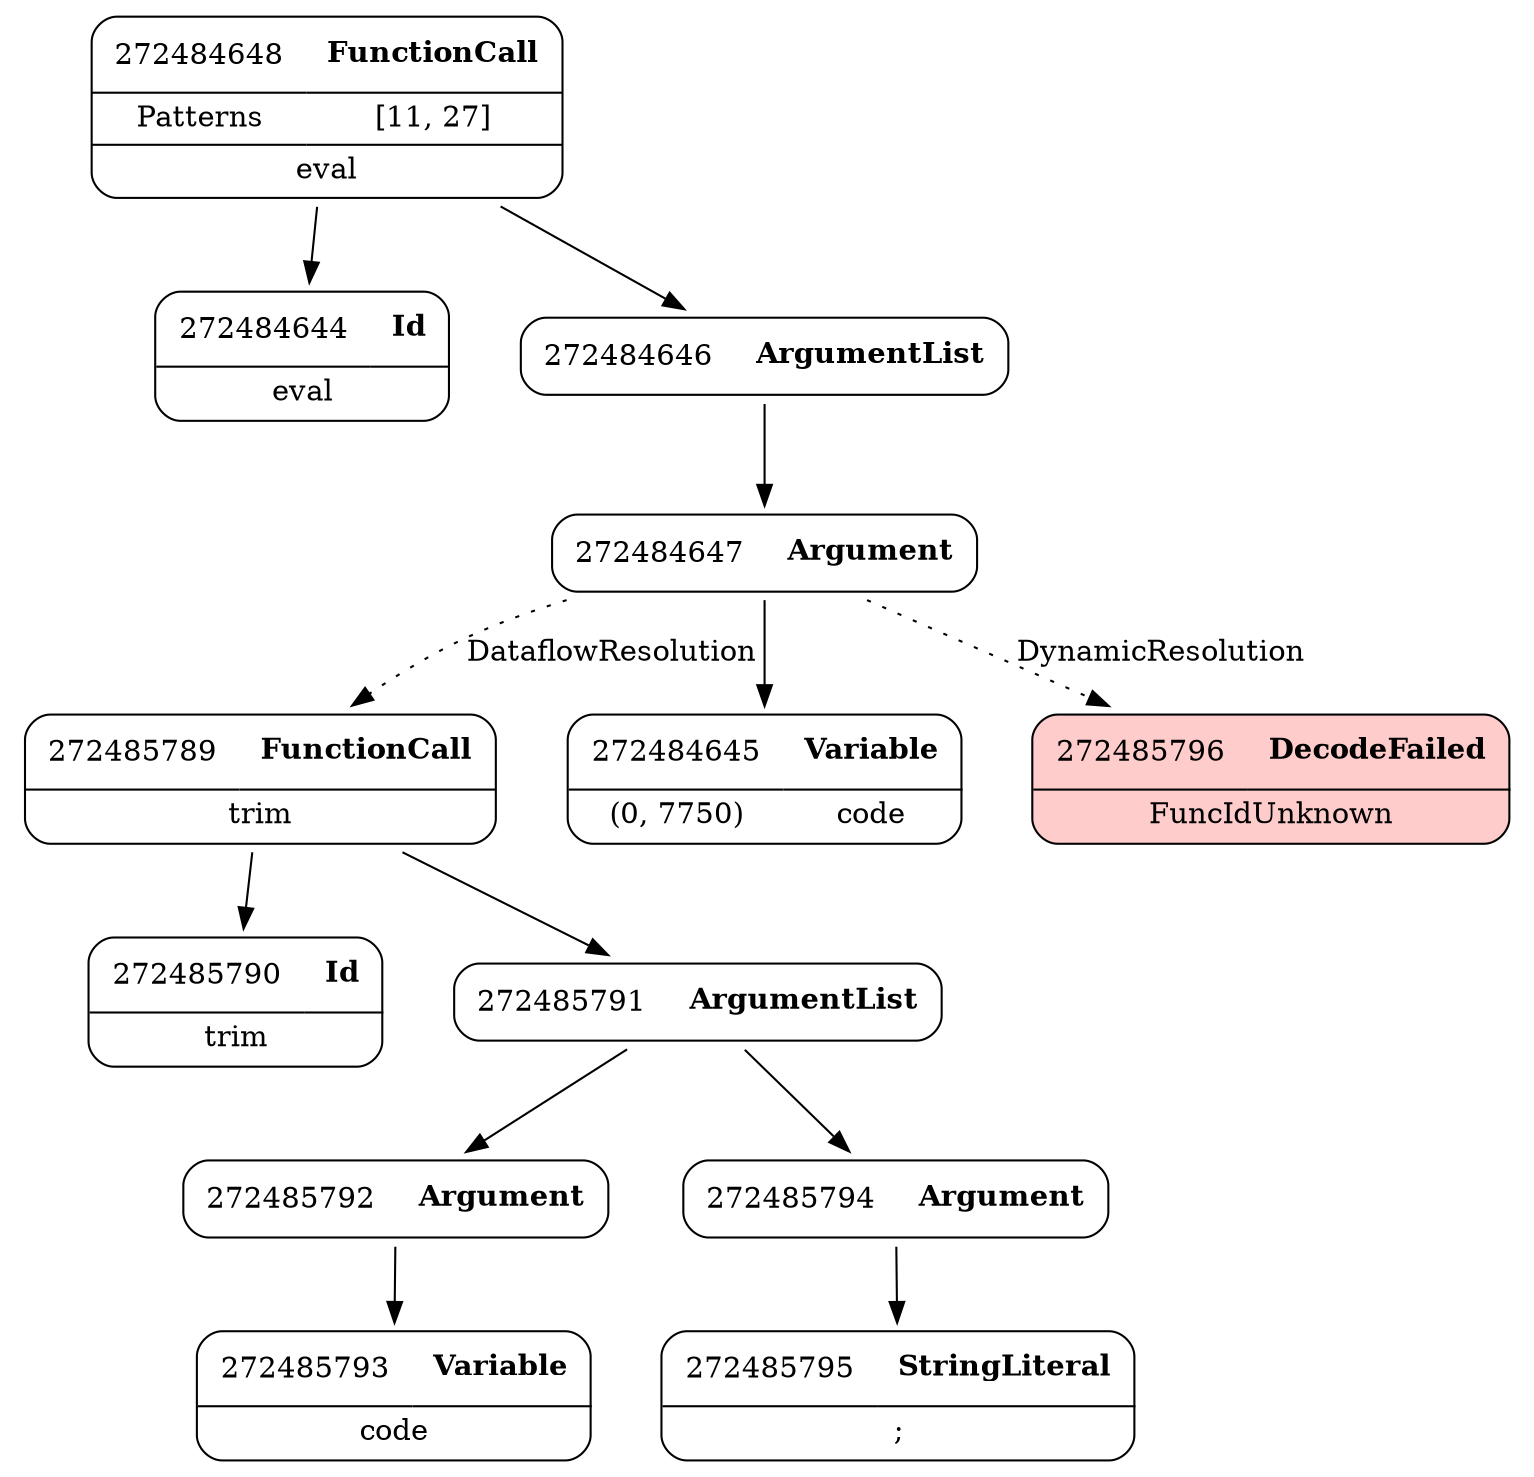 digraph ast {
node [shape=none];
272485789 [label=<<TABLE border='1' cellspacing='0' cellpadding='10' style='rounded' ><TR><TD border='0'>272485789</TD><TD border='0'><B>FunctionCall</B></TD></TR><HR/><TR><TD border='0' cellpadding='5' colspan='2'>trim</TD></TR></TABLE>>];
272485789 -> 272485790 [weight=2];
272485789 -> 272485791 [weight=2];
272485791 [label=<<TABLE border='1' cellspacing='0' cellpadding='10' style='rounded' ><TR><TD border='0'>272485791</TD><TD border='0'><B>ArgumentList</B></TD></TR></TABLE>>];
272485791 -> 272485792 [weight=2];
272485791 -> 272485794 [weight=2];
272485790 [label=<<TABLE border='1' cellspacing='0' cellpadding='10' style='rounded' ><TR><TD border='0'>272485790</TD><TD border='0'><B>Id</B></TD></TR><HR/><TR><TD border='0' cellpadding='5' colspan='2'>trim</TD></TR></TABLE>>];
272484648 [label=<<TABLE border='1' cellspacing='0' cellpadding='10' style='rounded' ><TR><TD border='0'>272484648</TD><TD border='0'><B>FunctionCall</B></TD></TR><HR/><TR><TD border='0' cellpadding='5'>Patterns</TD><TD border='0' cellpadding='5'>[11, 27]</TD></TR><HR/><TR><TD border='0' cellpadding='5' colspan='2'>eval</TD></TR></TABLE>>];
272484648 -> 272484644 [weight=2];
272484648 -> 272484646 [weight=2];
272484645 [label=<<TABLE border='1' cellspacing='0' cellpadding='10' style='rounded' ><TR><TD border='0'>272484645</TD><TD border='0'><B>Variable</B></TD></TR><HR/><TR><TD border='0' cellpadding='5'>(0, 7750)</TD><TD border='0' cellpadding='5'>code</TD></TR></TABLE>>];
272484644 [label=<<TABLE border='1' cellspacing='0' cellpadding='10' style='rounded' ><TR><TD border='0'>272484644</TD><TD border='0'><B>Id</B></TD></TR><HR/><TR><TD border='0' cellpadding='5' colspan='2'>eval</TD></TR></TABLE>>];
272485796 [label=<<TABLE border='1' cellspacing='0' cellpadding='10' style='rounded' bgcolor='#FFCCCC' ><TR><TD border='0'>272485796</TD><TD border='0'><B>DecodeFailed</B></TD></TR><HR/><TR><TD border='0' cellpadding='5' colspan='2'>FuncIdUnknown</TD></TR></TABLE>>];
272484647 [label=<<TABLE border='1' cellspacing='0' cellpadding='10' style='rounded' ><TR><TD border='0'>272484647</TD><TD border='0'><B>Argument</B></TD></TR></TABLE>>];
272484647 -> 272484645 [weight=2];
272484647 -> 272485796 [style=dotted,label=DynamicResolution];
272484647 -> 272485789 [style=dotted,label=DataflowResolution];
272484646 [label=<<TABLE border='1' cellspacing='0' cellpadding='10' style='rounded' ><TR><TD border='0'>272484646</TD><TD border='0'><B>ArgumentList</B></TD></TR></TABLE>>];
272484646 -> 272484647 [weight=2];
272485793 [label=<<TABLE border='1' cellspacing='0' cellpadding='10' style='rounded' ><TR><TD border='0'>272485793</TD><TD border='0'><B>Variable</B></TD></TR><HR/><TR><TD border='0' cellpadding='5' colspan='2'>code</TD></TR></TABLE>>];
272485792 [label=<<TABLE border='1' cellspacing='0' cellpadding='10' style='rounded' ><TR><TD border='0'>272485792</TD><TD border='0'><B>Argument</B></TD></TR></TABLE>>];
272485792 -> 272485793 [weight=2];
272485795 [label=<<TABLE border='1' cellspacing='0' cellpadding='10' style='rounded' ><TR><TD border='0'>272485795</TD><TD border='0'><B>StringLiteral</B></TD></TR><HR/><TR><TD border='0' cellpadding='5' colspan='2'>;</TD></TR></TABLE>>];
272485794 [label=<<TABLE border='1' cellspacing='0' cellpadding='10' style='rounded' ><TR><TD border='0'>272485794</TD><TD border='0'><B>Argument</B></TD></TR></TABLE>>];
272485794 -> 272485795 [weight=2];
}
